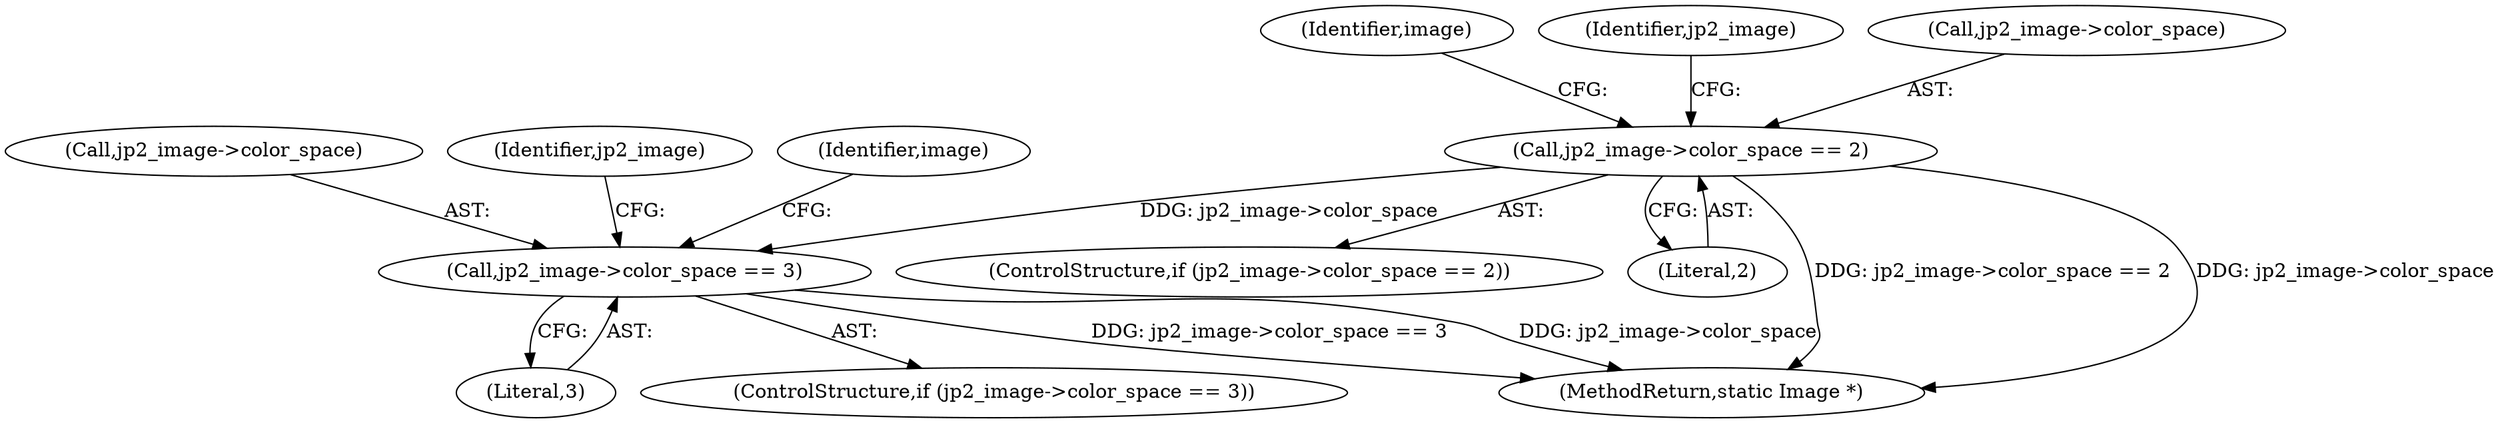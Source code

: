 digraph "0_ImageMagick_acee073df34aa4d491bf5cb74d3a15fc80f0a3aa@pointer" {
"1000658" [label="(Call,jp2_image->color_space == 2)"];
"1000680" [label="(Call,jp2_image->color_space == 3)"];
"1000679" [label="(ControlStructure,if (jp2_image->color_space == 3))"];
"1000680" [label="(Call,jp2_image->color_space == 3)"];
"1000681" [label="(Call,jp2_image->color_space)"];
"1000691" [label="(Identifier,jp2_image)"];
"1000665" [label="(Identifier,image)"];
"1000658" [label="(Call,jp2_image->color_space == 2)"];
"1001006" [label="(MethodReturn,static Image *)"];
"1000682" [label="(Identifier,jp2_image)"];
"1000686" [label="(Identifier,image)"];
"1000684" [label="(Literal,3)"];
"1000657" [label="(ControlStructure,if (jp2_image->color_space == 2))"];
"1000662" [label="(Literal,2)"];
"1000659" [label="(Call,jp2_image->color_space)"];
"1000658" -> "1000657"  [label="AST: "];
"1000658" -> "1000662"  [label="CFG: "];
"1000659" -> "1000658"  [label="AST: "];
"1000662" -> "1000658"  [label="AST: "];
"1000665" -> "1000658"  [label="CFG: "];
"1000682" -> "1000658"  [label="CFG: "];
"1000658" -> "1001006"  [label="DDG: jp2_image->color_space == 2"];
"1000658" -> "1001006"  [label="DDG: jp2_image->color_space"];
"1000658" -> "1000680"  [label="DDG: jp2_image->color_space"];
"1000680" -> "1000679"  [label="AST: "];
"1000680" -> "1000684"  [label="CFG: "];
"1000681" -> "1000680"  [label="AST: "];
"1000684" -> "1000680"  [label="AST: "];
"1000686" -> "1000680"  [label="CFG: "];
"1000691" -> "1000680"  [label="CFG: "];
"1000680" -> "1001006"  [label="DDG: jp2_image->color_space"];
"1000680" -> "1001006"  [label="DDG: jp2_image->color_space == 3"];
}
